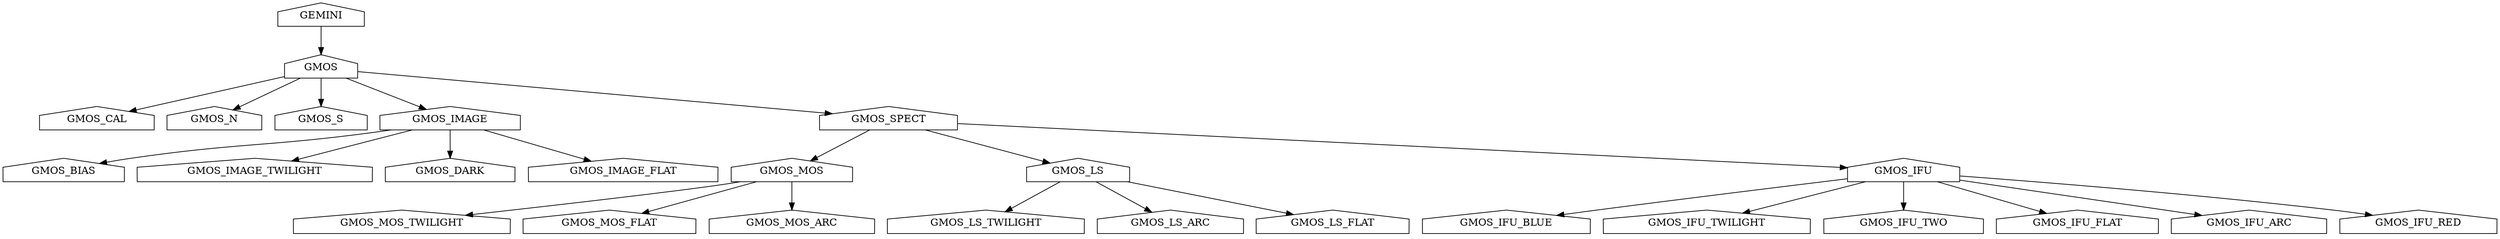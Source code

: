 digraph GEMINI_Type_Graph {
	node [label="\N"];
	graph [bb="0,0,2877,324"];
	GMOS [URL="GMOS-tree-pd.svg", shape=house, tooltip="ADCONFIG_Gemini/classifications/types/gmos/gemdtype.GMOS.py", pos="366,234", width="1.14", height="0.50"];
	GMOS_CAL [URL="GMOS-tree-pd.svg", shape=house, tooltip="ADCONFIG_Gemini/classifications/types/gmos/gemdtype.GMOS_CAL.py", pos="103,162", width="1.83", height="0.50"];
	GMOS_IFU_BLUE [URL="GMOS-tree-pd.svg", shape=house, tooltip="ADCONFIG_Gemini/classifications/types/gmos/gemdtype.GMOS_IFU_BLUE.py", pos="1739,18", width="2.61", height="0.50"];
	GMOS_BIAS [URL="GMOS-tree-pd.svg", shape=house, tooltip="ADCONFIG_Gemini/classifications/types/gmos/gemdtype.GMOS_BIAS.py", pos="69,90", width="1.92", height="0.50"];
	GMOS_MOS [URL="GMOS-tree-pd.svg", shape=house, tooltip="ADCONFIG_Gemini/classifications/types/gmos/gemdtype.GMOS_MOS.py", pos="911,90", width="1.92", height="0.50"];
	GMOS_IFU_TWILIGHT [URL="GMOS-tree-pd.svg", shape=house, tooltip="ADCONFIG_Gemini/classifications/types/gmos/gemdtype.GMOS_IFU_TWILIGHT.py", pos="1969,18", width="3.28", height="0.50"];
	GEMINI [URL="GEMINI-tree-pd.svg", shape=house, tooltip="ADCONFIG_Gemini/classifications/types/gemdtype.GEMINI.py", pos="366,306", width="1.31", height="0.50"];
	GMOS_LS [URL="GMOS-tree-pd.svg", shape=house, tooltip="ADCONFIG_Gemini/classifications/types/gmos/gemdtype.GMOS_LS.py", pos="1245,90", width="1.61", height="0.50"];
	GMOS_IFU_TWO [URL="GMOS-tree-pd.svg", shape=house, tooltip="ADCONFIG_Gemini/classifications/types/gmos/gemdtype.GMOS_IFU_TWO.py", pos="2197,18", width="2.56", height="0.50"];
	GMOS_IFU_FLAT [URL="GMOS-tree-pd.svg", shape=house, tooltip="ADCONFIG_Gemini/classifications/types/gmos/gemdtype.GMOS_IFU_FLAT.py", pos="2398,18", width="2.53", height="0.50"];
	GMOS_MOS_TWILIGHT [URL="GMOS-tree-pd.svg", shape=house, tooltip="ADCONFIG_Gemini/classifications/types/gmos/gemdtype.GMOS_MOS_TWILIGHT.py", pos="461,18", width="3.44", height="0.50"];
	GMOS_MOS_FLAT [URL="GMOS-tree-pd.svg", shape=house, tooltip="ADCONFIG_Gemini/classifications/types/gmos/gemdtype.GMOS_MOS_FLAT.py", pos="701,18", width="2.72", height="0.50"];
	GMOS_MOS_ARC [URL="GMOS-tree-pd.svg", shape=house, tooltip="ADCONFIG_Gemini/classifications/types/gmos/gemdtype.GMOS_MOS_ARC.py", pos="911,18", width="2.61", height="0.50"];
	GMOS_IMAGE_TWILIGHT [URL="GMOS-tree-pd.svg", shape=house, tooltip="ADCONFIG_Gemini/classifications/types/gmos/gemdtype.GMOS_IMAGE_TWILIGHT.py", pos="290,90", width="3.72", height="0.50"];
	GMOS_LS_TWILIGHT [URL="GMOS-tree-pd.svg", shape=house, tooltip="ADCONFIG_Gemini/classifications/types/gmos/gemdtype.GMOS_LS_TWILIGHT.py", pos="1137,18", width="3.17", height="0.50"];
	GMOS_LS_ARC [URL="GMOS-tree-pd.svg", shape=house, tooltip="ADCONFIG_Gemini/classifications/types/gmos/gemdtype.GMOS_LS_ARC.py", pos="1352,18", width="2.31", height="0.50"];
	GMOS_N [URL="GMOS-tree-pd.svg", shape=house, tooltip="ADCONFIG_Gemini/classifications/types/gmos/gemdtype.GMOS_N.py", pos="241,162", width="1.50", height="0.50"];
	GMOS_LS_FLAT [URL="GMOS-tree-pd.svg", shape=house, tooltip="ADCONFIG_Gemini/classifications/types/gmos/gemdtype.GMOS_LS_FLAT.py", pos="1540,18", width="2.42", height="0.50"];
	GMOS_S [URL="GMOS-tree-pd.svg", shape=house, tooltip="ADCONFIG_Gemini/classifications/types/gmos/gemdtype.GMOS_S.py", pos="366,162", width="1.47", height="0.50"];
	GMOS_IMAGE [URL="GMOS-tree-pd.svg", shape=house, tooltip="ADCONFIG_Gemini/classifications/types/gmos/gemdtype.GMOS_IMAGE.py", pos="516,162", width="2.19", height="0.50"];
	GMOS_IFU_ARC [URL="GMOS-tree-pd.svg", shape=house, tooltip="ADCONFIG_Gemini/classifications/types/gmos/gemdtype.GMOS_IFU_ARC.py", pos="2594,18", width="2.42", height="0.50"];
	GMOS_IFU [URL="GMOS-tree-pd.svg", shape=house, tooltip="ADCONFIG_Gemini/classifications/types/gmos/gemdtype.GMOS_IFU.py", pos="2197,90", width="1.72", height="0.50"];
	GMOS_DARK [URL="GMOS-tree-pd.svg", shape=house, tooltip="ADCONFIG_Gemini/classifications/types/gmos/gemdtype.GMOS_DARK.py", pos="516,90", width="2.06", height="0.50"];
	GMOS_IMAGE_FLAT [URL="GMOS-tree-pd.svg", shape=house, tooltip="ADCONFIG_Gemini/classifications/types/gmos/gemdtype.GMOS_IMAGE_FLAT.py", pos="716,90", width="3.00", height="0.50"];
	GMOS_SPECT [URL="GMOS-tree-pd.svg", shape=house, tooltip="ADCONFIG_Gemini/classifications/types/gmos/gemdtype.GMOS_SPECT.py", pos="1131,162", width="2.17", height="0.50"];
	GMOS_IFU_RED [URL="GMOS-tree-pd.svg", shape=house, tooltip="ADCONFIG_Gemini/classifications/types/gmos/gemdtype.GMOS_IFU_RED.py", pos="2788,18", width="2.47", height="0.50"];
	GMOS_MOS -> GMOS_MOS_ARC [pos="e,911,36 911,75 911,67 911,56 911,46"];
	GMOS -> GMOS_SPECT [pos="e,1060,169 407,230 528,218 887,184 1050,170"];
	GEMINI -> GMOS [pos="e,366,252 366,291 366,283 366,272 366,262"];
	GMOS_LS -> GMOS_LS_ARC [pos="e,1330,33 1267,75 1282,65 1303,50 1321,39"];
	GMOS_IFU -> GMOS_IFU_ARC [pos="e,2539,28 2259,79 2320,68 2415,51 2498,36 2508,34 2519,32 2529,30"];
	GMOS_IFU -> GMOS_IFU_RED [pos="e,2734,28 2259,84 2353,76 2535,58 2690,36 2701,34 2712,32 2724,30"];
	GMOS_LS -> GMOS_LS_TWILIGHT [pos="e,1161,34 1223,75 1208,65 1187,51 1169,40"];
	GMOS_LS -> GMOS_LS_FLAT [pos="e,1493,29 1303,76 1356,63 1432,44 1483,32"];
	GMOS_IFU -> GMOS_IFU_BLUE [pos="e,1798,28 2135,81 2064,70 1944,52 1842,36 1831,34 1819,32 1808,30"];
	GMOS_IMAGE -> GMOS_BIAS [pos="e,112,100 448,147 441,146 434,145 428,144 303,123 270,130 147,108 139,107 130,105 122,103"];
	GMOS_MOS -> GMOS_MOS_TWILIGHT [pos="e,538,28 850,75 844,74 839,73 833,72 779,61 641,42 548,29"];
	GMOS -> GMOS_IMAGE [pos="e,487,176 396,219 420,207 453,192 478,180"];
	GMOS_IMAGE -> GMOS_IMAGE_TWILIGHT [pos="e,334,104 470,147 433,135 382,119 344,107"];
	GMOS -> GMOS_S [pos="e,366,180 366,219 366,211 366,200 366,190"];
	GMOS_IMAGE -> GMOS_IMAGE_FLAT [pos="e,678,104 556,147 589,135 634,119 668,107"];
	GMOS_MOS -> GMOS_MOS_FLAT [pos="e,740,31 869,75 834,63 785,47 750,34"];
	GMOS_SPECT -> GMOS_LS [pos="e,1223,103 1154,147 1171,136 1196,121 1215,109"];
	GMOS_SPECT -> GMOS_MOS [pos="e,947,102 1086,147 1048,135 995,117 957,105"];
	GMOS -> GMOS_CAL [pos="e,142,173 325,223 278,210 202,189 152,176"];
	GMOS_IFU -> GMOS_IFU_TWO [pos="e,2197,36 2197,75 2197,67 2197,56 2197,46"];
	GMOS_IFU -> GMOS_IFU_TWILIGHT [pos="e,2012,32 2151,75 2113,63 2061,47 2022,35"];
	GMOS_IMAGE -> GMOS_DARK [pos="e,516,108 516,147 516,139 516,128 516,118"];
	GMOS_SPECT -> GMOS_IFU [pos="e,2135,94 1209,157 1408,143 1932,108 2125,95"];
	GMOS_IFU -> GMOS_IFU_FLAT [pos="e,2361,31 2238,75 2271,63 2317,46 2351,34"];
	GMOS -> GMOS_N [pos="e,264,175 341,219 321,208 294,192 273,180"];
}
